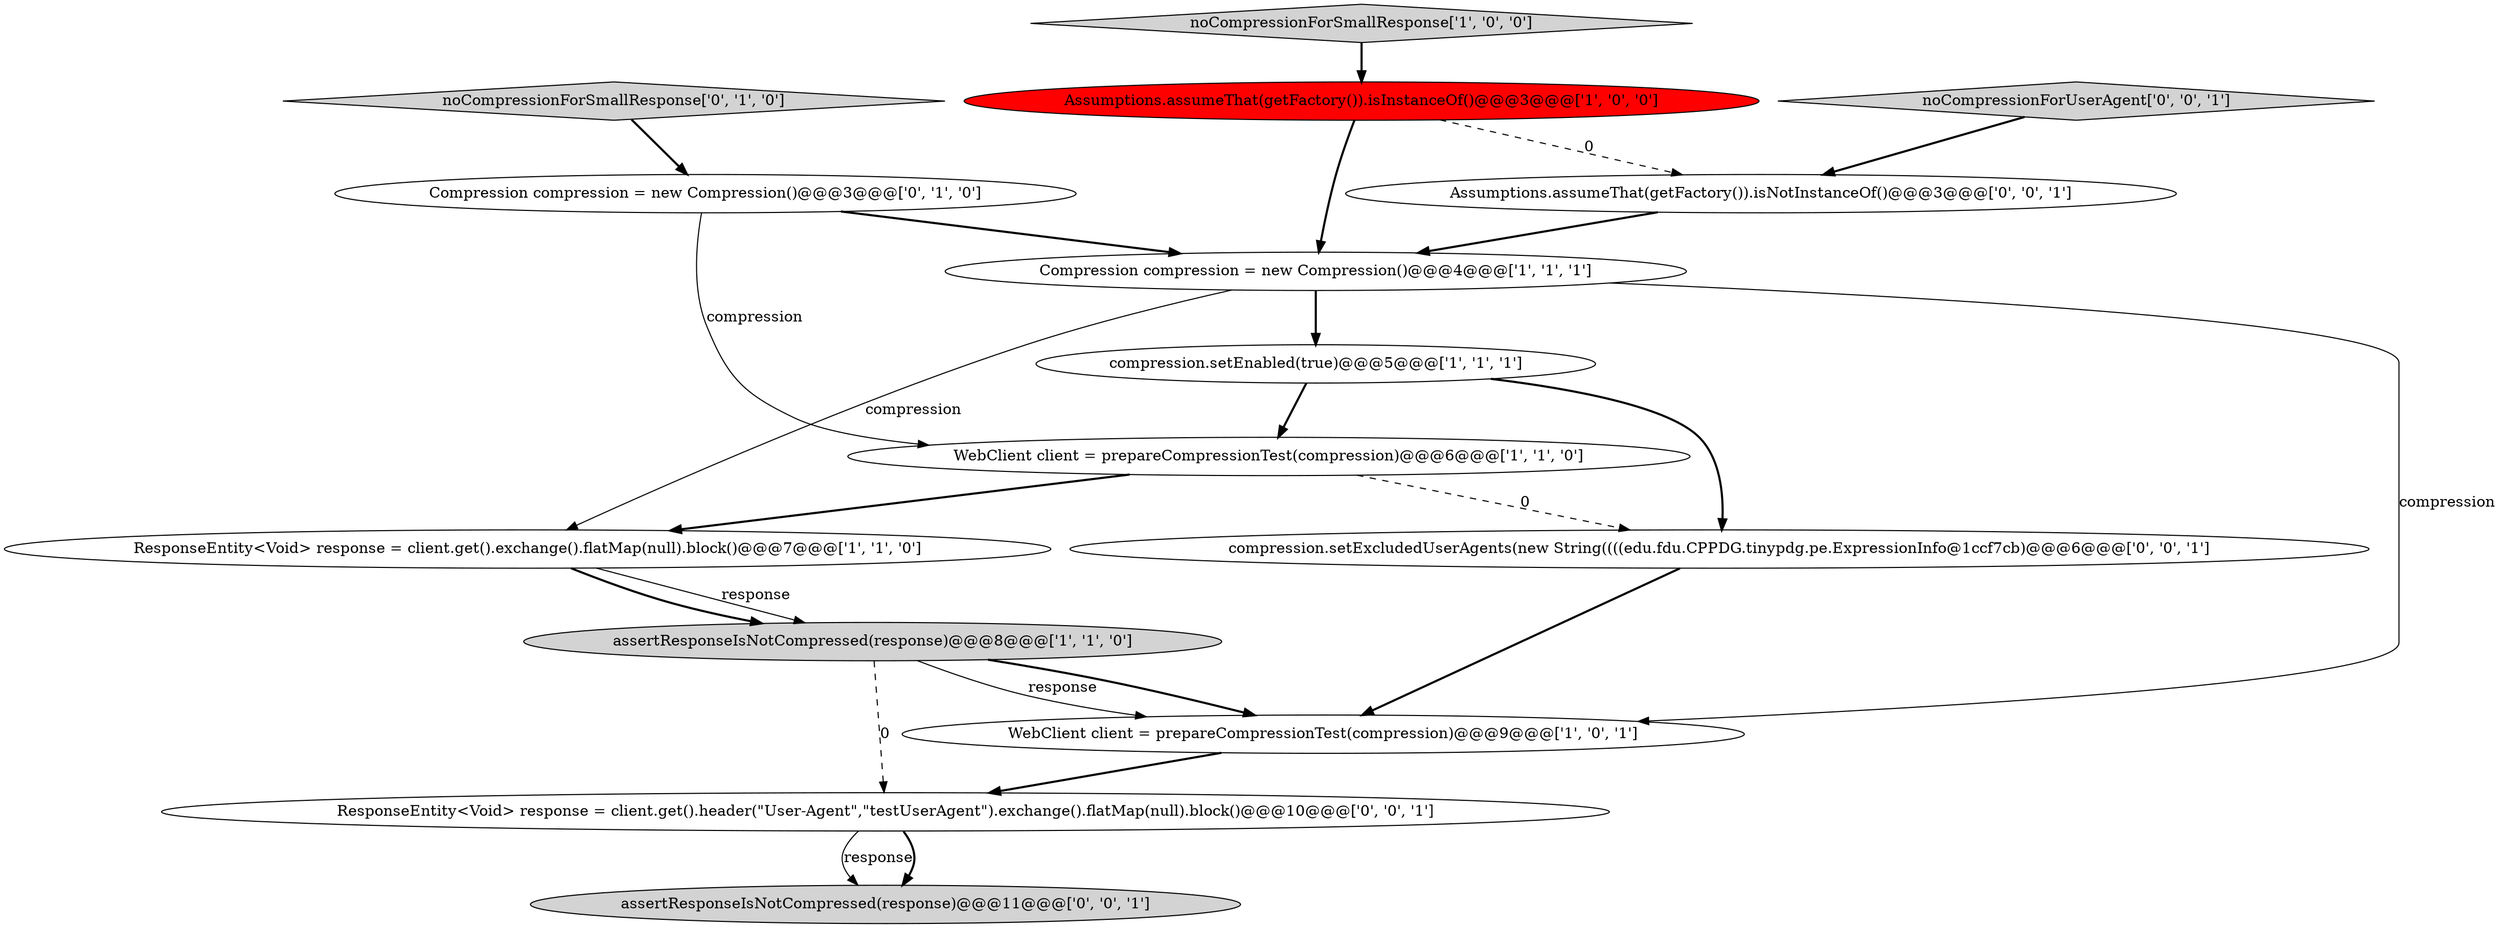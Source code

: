 digraph {
7 [style = filled, label = "compression.setEnabled(true)@@@5@@@['1', '1', '1']", fillcolor = white, shape = ellipse image = "AAA0AAABBB1BBB"];
9 [style = filled, label = "noCompressionForSmallResponse['0', '1', '0']", fillcolor = lightgray, shape = diamond image = "AAA0AAABBB2BBB"];
13 [style = filled, label = "Assumptions.assumeThat(getFactory()).isNotInstanceOf()@@@3@@@['0', '0', '1']", fillcolor = white, shape = ellipse image = "AAA0AAABBB3BBB"];
10 [style = filled, label = "compression.setExcludedUserAgents(new String((((edu.fdu.CPPDG.tinypdg.pe.ExpressionInfo@1ccf7cb)@@@6@@@['0', '0', '1']", fillcolor = white, shape = ellipse image = "AAA0AAABBB3BBB"];
4 [style = filled, label = "Compression compression = new Compression()@@@4@@@['1', '1', '1']", fillcolor = white, shape = ellipse image = "AAA0AAABBB1BBB"];
1 [style = filled, label = "WebClient client = prepareCompressionTest(compression)@@@9@@@['1', '0', '1']", fillcolor = white, shape = ellipse image = "AAA0AAABBB1BBB"];
12 [style = filled, label = "assertResponseIsNotCompressed(response)@@@11@@@['0', '0', '1']", fillcolor = lightgray, shape = ellipse image = "AAA0AAABBB3BBB"];
14 [style = filled, label = "noCompressionForUserAgent['0', '0', '1']", fillcolor = lightgray, shape = diamond image = "AAA0AAABBB3BBB"];
8 [style = filled, label = "Compression compression = new Compression()@@@3@@@['0', '1', '0']", fillcolor = white, shape = ellipse image = "AAA0AAABBB2BBB"];
0 [style = filled, label = "WebClient client = prepareCompressionTest(compression)@@@6@@@['1', '1', '0']", fillcolor = white, shape = ellipse image = "AAA0AAABBB1BBB"];
6 [style = filled, label = "noCompressionForSmallResponse['1', '0', '0']", fillcolor = lightgray, shape = diamond image = "AAA0AAABBB1BBB"];
11 [style = filled, label = "ResponseEntity<Void> response = client.get().header(\"User-Agent\",\"testUserAgent\").exchange().flatMap(null).block()@@@10@@@['0', '0', '1']", fillcolor = white, shape = ellipse image = "AAA0AAABBB3BBB"];
5 [style = filled, label = "ResponseEntity<Void> response = client.get().exchange().flatMap(null).block()@@@7@@@['1', '1', '0']", fillcolor = white, shape = ellipse image = "AAA0AAABBB1BBB"];
2 [style = filled, label = "Assumptions.assumeThat(getFactory()).isInstanceOf()@@@3@@@['1', '0', '0']", fillcolor = red, shape = ellipse image = "AAA1AAABBB1BBB"];
3 [style = filled, label = "assertResponseIsNotCompressed(response)@@@8@@@['1', '1', '0']", fillcolor = lightgray, shape = ellipse image = "AAA0AAABBB1BBB"];
5->3 [style = bold, label=""];
3->1 [style = bold, label=""];
7->10 [style = bold, label=""];
11->12 [style = solid, label="response"];
7->0 [style = bold, label=""];
11->12 [style = bold, label=""];
9->8 [style = bold, label=""];
2->4 [style = bold, label=""];
4->5 [style = solid, label="compression"];
4->7 [style = bold, label=""];
0->10 [style = dashed, label="0"];
1->11 [style = bold, label=""];
6->2 [style = bold, label=""];
5->3 [style = solid, label="response"];
2->13 [style = dashed, label="0"];
3->1 [style = solid, label="response"];
4->1 [style = solid, label="compression"];
8->4 [style = bold, label=""];
14->13 [style = bold, label=""];
10->1 [style = bold, label=""];
0->5 [style = bold, label=""];
3->11 [style = dashed, label="0"];
8->0 [style = solid, label="compression"];
13->4 [style = bold, label=""];
}
